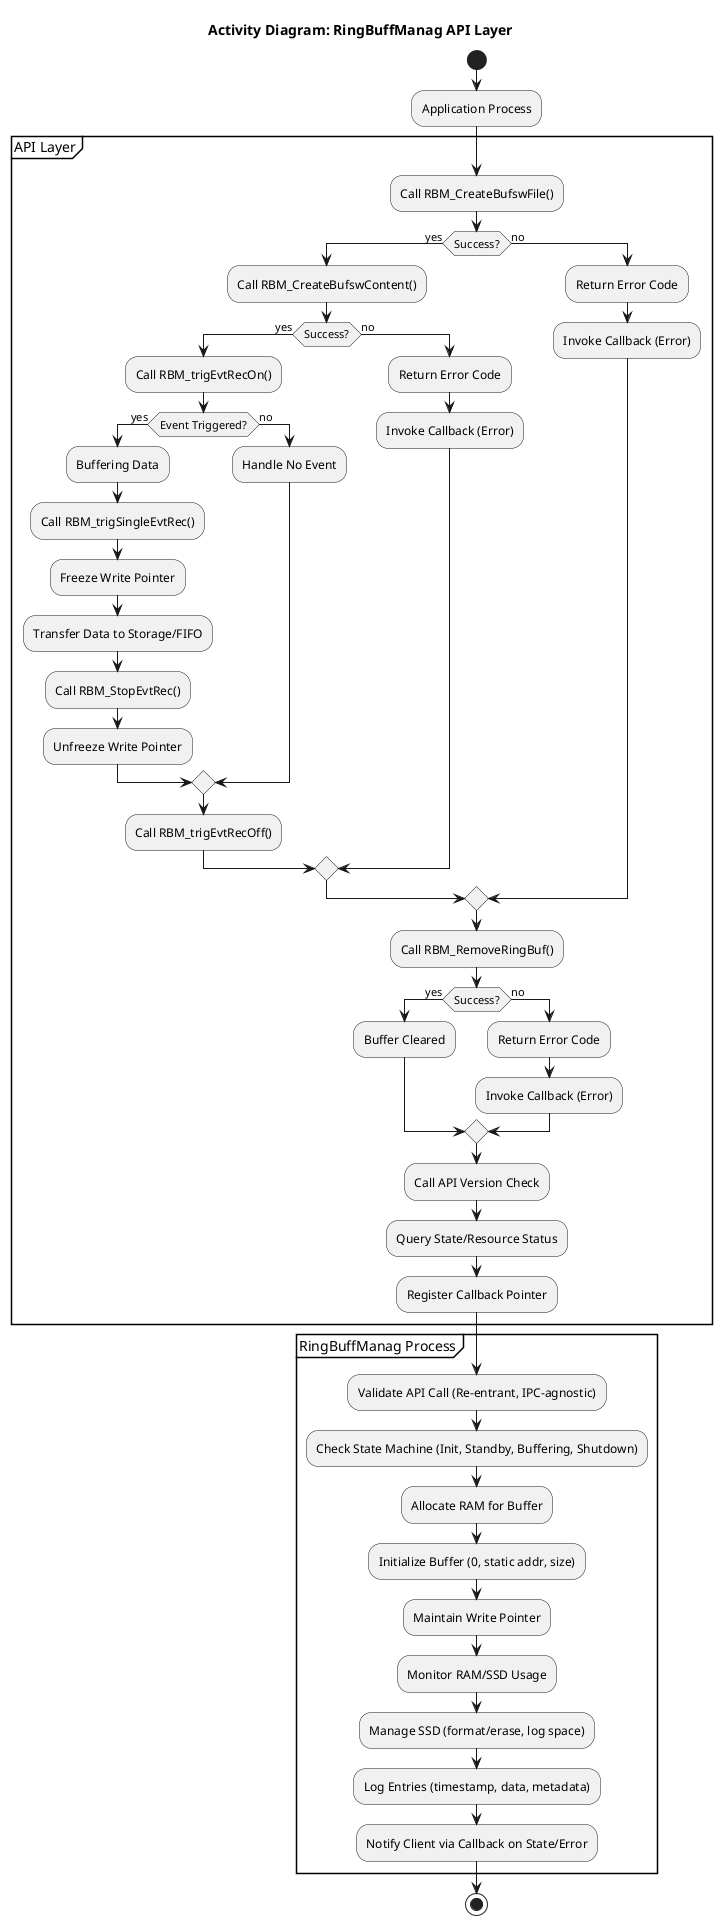 @startuml
!define RECTANGLE class
skinparam activity {
    BackgroundColor<<API>> #E3F6FF
    BackgroundColor<<Manager>> #E8F6E8
    BackgroundColor<<Callback>> #FFF6E3
}

title Activity Diagram: RingBuffManag API Layer
 
start
 
:Application Process;
partition "API Layer" {
    :Call RBM_CreateBufswFile();
    if (Success?) then (yes)
        :Call RBM_CreateBufswContent();
        if (Success?) then (yes)
            :Call RBM_trigEvtRecOn();
            if (Event Triggered?) then (yes)
                :Buffering Data;
                :Call RBM_trigSingleEvtRec();
                :Freeze Write Pointer;
                :Transfer Data to Storage/FIFO;
                :Call RBM_StopEvtRec();
                :Unfreeze Write Pointer;
            else (no)
                :Handle No Event;
            endif
            :Call RBM_trigEvtRecOff();
        else (no)
            :Return Error Code;
            :Invoke Callback (Error);
        endif
    else (no)
        :Return Error Code;
        :Invoke Callback (Error);
    endif
 
    :Call RBM_RemoveRingBuf();
    if (Success?) then (yes)
        :Buffer Cleared;
    else (no)
        :Return Error Code;
        :Invoke Callback (Error);
    endif
 
    :Call API Version Check;
    :Query State/Resource Status;
    :Register Callback Pointer;
}
 
partition "RingBuffManag Process" {
    :Validate API Call (Re-entrant, IPC-agnostic);
    :Check State Machine (Init, Standby, Buffering, Shutdown);
    :Allocate RAM for Buffer;
    :Initialize Buffer (0, static addr, size);
    :Maintain Write Pointer;
    :Monitor RAM/SSD Usage;
    :Manage SSD (format/erase, log space);
    :Log Entries (timestamp, data, metadata);
    :Notify Client via Callback on State/Error;
}
 
stop
 
@enduml